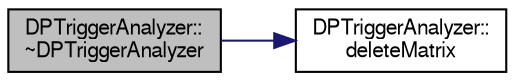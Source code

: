 digraph "DPTriggerAnalyzer::~DPTriggerAnalyzer"
{
  bgcolor="transparent";
  edge [fontname="FreeSans",fontsize="10",labelfontname="FreeSans",labelfontsize="10"];
  node [fontname="FreeSans",fontsize="10",shape=record];
  rankdir="LR";
  Node1 [label="DPTriggerAnalyzer::\l~DPTriggerAnalyzer",height=0.2,width=0.4,color="black", fillcolor="grey75", style="filled" fontcolor="black"];
  Node1 -> Node2 [color="midnightblue",fontsize="10",style="solid",fontname="FreeSans"];
  Node2 [label="DPTriggerAnalyzer::\ldeleteMatrix",height=0.2,width=0.4,color="black",URL="$d8/dda/classDPTriggerAnalyzer.html#a0a622f00c0c3e49e5ff42093054559a7",tooltip="Tree deletion. "];
}
